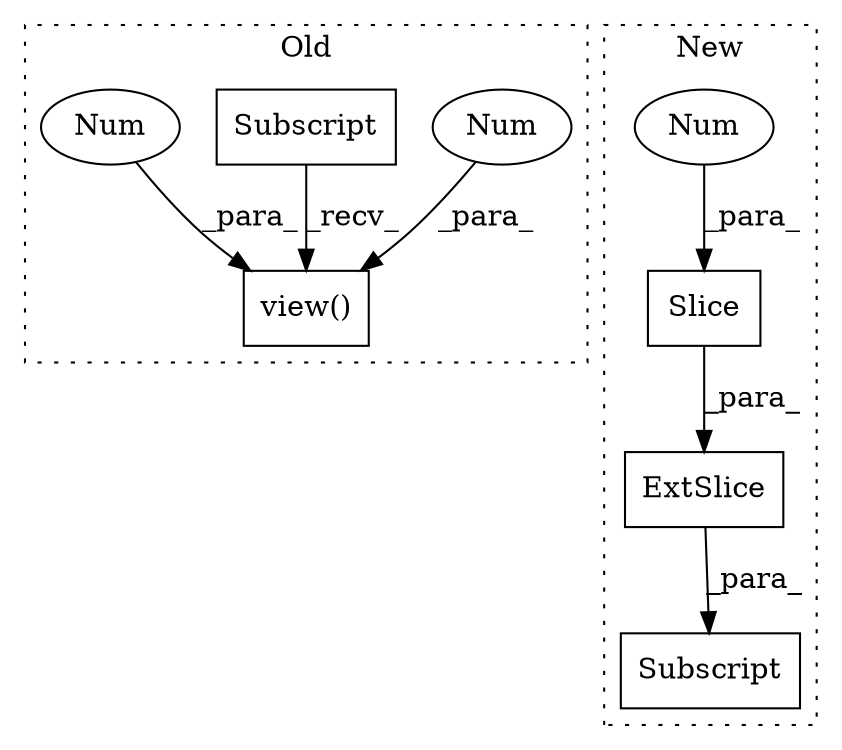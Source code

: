 digraph G {
subgraph cluster0 {
1 [label="view()" a="75" s="5308,5332" l="19,1" shape="box"];
4 [label="Num" a="76" s="5331" l="1" shape="ellipse"];
7 [label="Subscript" a="63" s="5308,0" l="13,0" shape="box"];
8 [label="Num" a="76" s="5327" l="2" shape="ellipse"];
label = "Old";
style="dotted";
}
subgraph cluster1 {
2 [label="Slice" a="80" s="3903" l="4" shape="box"];
3 [label="Num" a="76" s="3903" l="4" shape="ellipse"];
5 [label="Subscript" a="63" s="3890,0" l="22,0" shape="box"];
6 [label="ExtSlice" a="85" s="3890" l="9" shape="box"];
label = "New";
style="dotted";
}
2 -> 6 [label="_para_"];
3 -> 2 [label="_para_"];
4 -> 1 [label="_para_"];
6 -> 5 [label="_para_"];
7 -> 1 [label="_recv_"];
8 -> 1 [label="_para_"];
}
